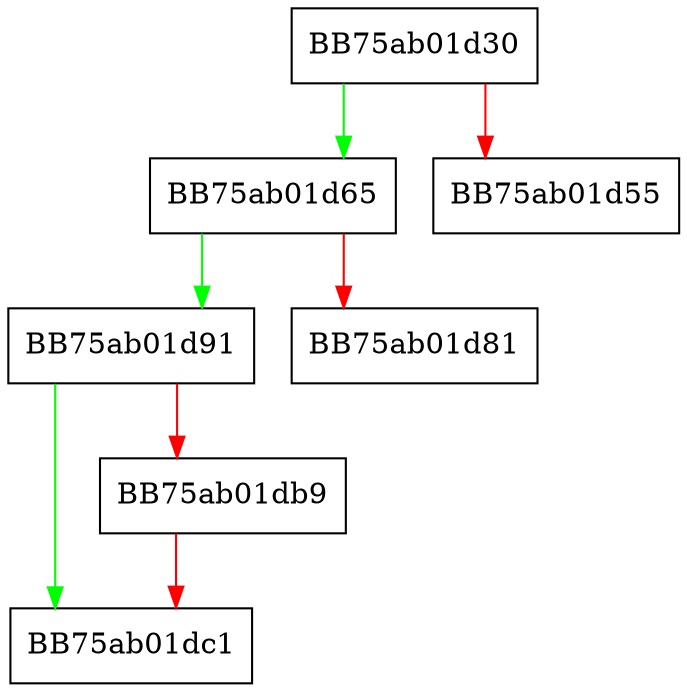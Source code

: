 digraph bm_lua_api_set_detection_string {
  node [shape="box"];
  graph [splines=ortho];
  BB75ab01d30 -> BB75ab01d65 [color="green"];
  BB75ab01d30 -> BB75ab01d55 [color="red"];
  BB75ab01d65 -> BB75ab01d91 [color="green"];
  BB75ab01d65 -> BB75ab01d81 [color="red"];
  BB75ab01d91 -> BB75ab01dc1 [color="green"];
  BB75ab01d91 -> BB75ab01db9 [color="red"];
  BB75ab01db9 -> BB75ab01dc1 [color="red"];
}